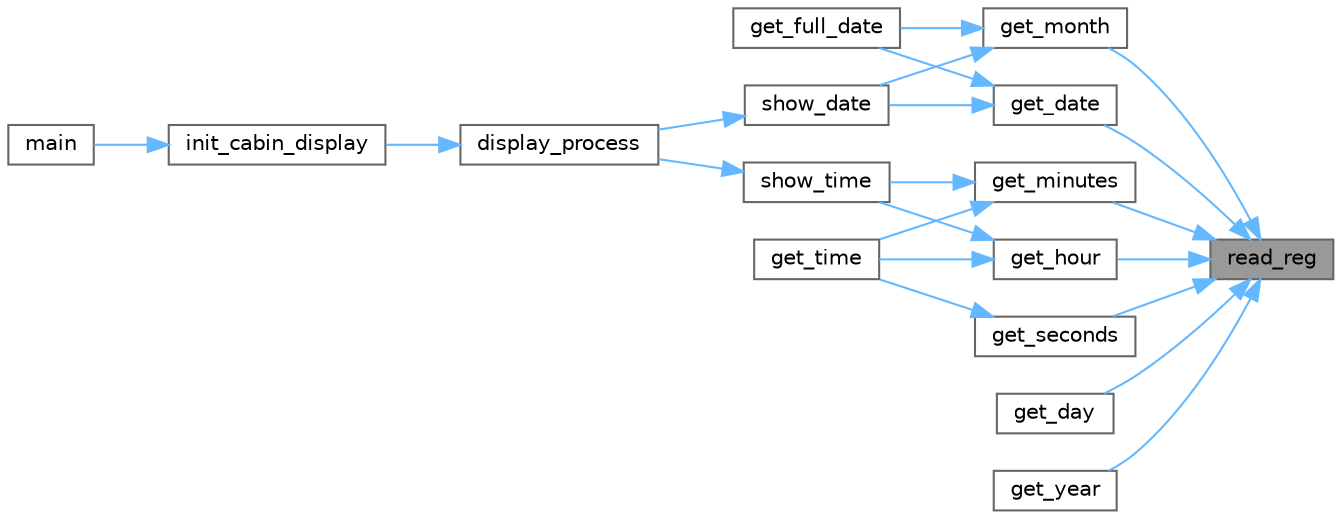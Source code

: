 digraph "read_reg"
{
 // LATEX_PDF_SIZE
  bgcolor="transparent";
  edge [fontname=Helvetica,fontsize=10,labelfontname=Helvetica,labelfontsize=10];
  node [fontname=Helvetica,fontsize=10,shape=box,height=0.2,width=0.4];
  rankdir="RL";
  Node1 [id="Node000001",label="read_reg",height=0.2,width=0.4,color="gray40", fillcolor="grey60", style="filled", fontcolor="black",tooltip="Reads a DS1307 register value."];
  Node1 -> Node2 [id="edge1_Node000001_Node000002",dir="back",color="steelblue1",style="solid",tooltip=" "];
  Node2 [id="Node000002",label="get_date",height=0.2,width=0.4,color="grey40", fillcolor="white", style="filled",URL="$date_8c.html#a8caf51269a00dcd8d51c4f0118543abf",tooltip="Get the date in BCD format."];
  Node2 -> Node3 [id="edge2_Node000002_Node000003",dir="back",color="steelblue1",style="solid",tooltip=" "];
  Node3 [id="Node000003",label="get_full_date",height=0.2,width=0.4,color="grey40", fillcolor="white", style="filled",URL="$date_8c.html#a9cbcbb331fb92c6c7ed9b202b2290bff",tooltip="Get the date in BCD format."];
  Node2 -> Node4 [id="edge3_Node000002_Node000004",dir="back",color="steelblue1",style="solid",tooltip=" "];
  Node4 [id="Node000004",label="show_date",height=0.2,width=0.4,color="grey40", fillcolor="white", style="filled",URL="$cabin__display_8c.html#ac509fb687538ef74425d0afa4758e349",tooltip="Display the current date in (DD MM) format."];
  Node4 -> Node5 [id="edge4_Node000004_Node000005",dir="back",color="steelblue1",style="solid",tooltip=" "];
  Node5 [id="Node000005",label="display_process",height=0.2,width=0.4,color="grey40", fillcolor="white", style="filled",URL="$cabin__display_8c.html#a623676cea54e765bc09b0150f9f11ee3",tooltip="Task that cycles through and displays time, date, and temperature."];
  Node5 -> Node6 [id="edge5_Node000005_Node000006",dir="back",color="steelblue1",style="solid",tooltip=" "];
  Node6 [id="Node000006",label="init_cabin_display",height=0.2,width=0.4,color="grey40", fillcolor="white", style="filled",URL="$cabin__display_8c.html#aac8ba457dfa063e7eada179b4842ae39",tooltip="Initialize and start the task."];
  Node6 -> Node7 [id="edge6_Node000006_Node000007",dir="back",color="steelblue1",style="solid",tooltip=" "];
  Node7 [id="Node000007",label="main",height=0.2,width=0.4,color="grey40", fillcolor="white", style="filled",URL="$main_8c.html#acdef7a1fd863a6d3770c1268cb06add3",tooltip=" "];
  Node1 -> Node8 [id="edge7_Node000001_Node000008",dir="back",color="steelblue1",style="solid",tooltip=" "];
  Node8 [id="Node000008",label="get_day",height=0.2,width=0.4,color="grey40", fillcolor="white", style="filled",URL="$date_8c.html#ad78a6c16e5ff00c4a28f6e2d10bc7f18",tooltip="Get the day in BCD format."];
  Node1 -> Node9 [id="edge8_Node000001_Node000009",dir="back",color="steelblue1",style="solid",tooltip=" "];
  Node9 [id="Node000009",label="get_hour",height=0.2,width=0.4,color="grey40", fillcolor="white", style="filled",URL="$date_8c.html#ac584d2e0b9c3313f3962e20e33da09e9",tooltip="Get the hour in BCD format."];
  Node9 -> Node10 [id="edge9_Node000009_Node000010",dir="back",color="steelblue1",style="solid",tooltip=" "];
  Node10 [id="Node000010",label="get_time",height=0.2,width=0.4,color="grey40", fillcolor="white", style="filled",URL="$date_8c.html#a3d717c640092e205d8e191fddaa2f160",tooltip="Get the time in BCD format."];
  Node9 -> Node11 [id="edge10_Node000009_Node000011",dir="back",color="steelblue1",style="solid",tooltip=" "];
  Node11 [id="Node000011",label="show_time",height=0.2,width=0.4,color="grey40", fillcolor="white", style="filled",URL="$cabin__display_8c.html#a60628b78e24af29bb233c390d51385ce",tooltip="Display the current time in (HH:MM) format."];
  Node11 -> Node5 [id="edge11_Node000011_Node000005",dir="back",color="steelblue1",style="solid",tooltip=" "];
  Node1 -> Node12 [id="edge12_Node000001_Node000012",dir="back",color="steelblue1",style="solid",tooltip=" "];
  Node12 [id="Node000012",label="get_minutes",height=0.2,width=0.4,color="grey40", fillcolor="white", style="filled",URL="$date_8c.html#a186119669a4f58641ff4fbb96c90c580",tooltip="Get the minutes in BCD format."];
  Node12 -> Node10 [id="edge13_Node000012_Node000010",dir="back",color="steelblue1",style="solid",tooltip=" "];
  Node12 -> Node11 [id="edge14_Node000012_Node000011",dir="back",color="steelblue1",style="solid",tooltip=" "];
  Node1 -> Node13 [id="edge15_Node000001_Node000013",dir="back",color="steelblue1",style="solid",tooltip=" "];
  Node13 [id="Node000013",label="get_month",height=0.2,width=0.4,color="grey40", fillcolor="white", style="filled",URL="$date_8c.html#a2652d27e01e91f3af49843b6dbecd240",tooltip="Get the month in BCD format."];
  Node13 -> Node3 [id="edge16_Node000013_Node000003",dir="back",color="steelblue1",style="solid",tooltip=" "];
  Node13 -> Node4 [id="edge17_Node000013_Node000004",dir="back",color="steelblue1",style="solid",tooltip=" "];
  Node1 -> Node14 [id="edge18_Node000001_Node000014",dir="back",color="steelblue1",style="solid",tooltip=" "];
  Node14 [id="Node000014",label="get_seconds",height=0.2,width=0.4,color="grey40", fillcolor="white", style="filled",URL="$date_8c.html#ae82f0b57f8db406f6e5eec165524ef9c",tooltip="Get the seconds in BCD format."];
  Node14 -> Node10 [id="edge19_Node000014_Node000010",dir="back",color="steelblue1",style="solid",tooltip=" "];
  Node1 -> Node15 [id="edge20_Node000001_Node000015",dir="back",color="steelblue1",style="solid",tooltip=" "];
  Node15 [id="Node000015",label="get_year",height=0.2,width=0.4,color="grey40", fillcolor="white", style="filled",URL="$date_8c.html#af88ff7566eb67a9546145075fd83bcb5",tooltip="Get the year in BCD format."];
}
